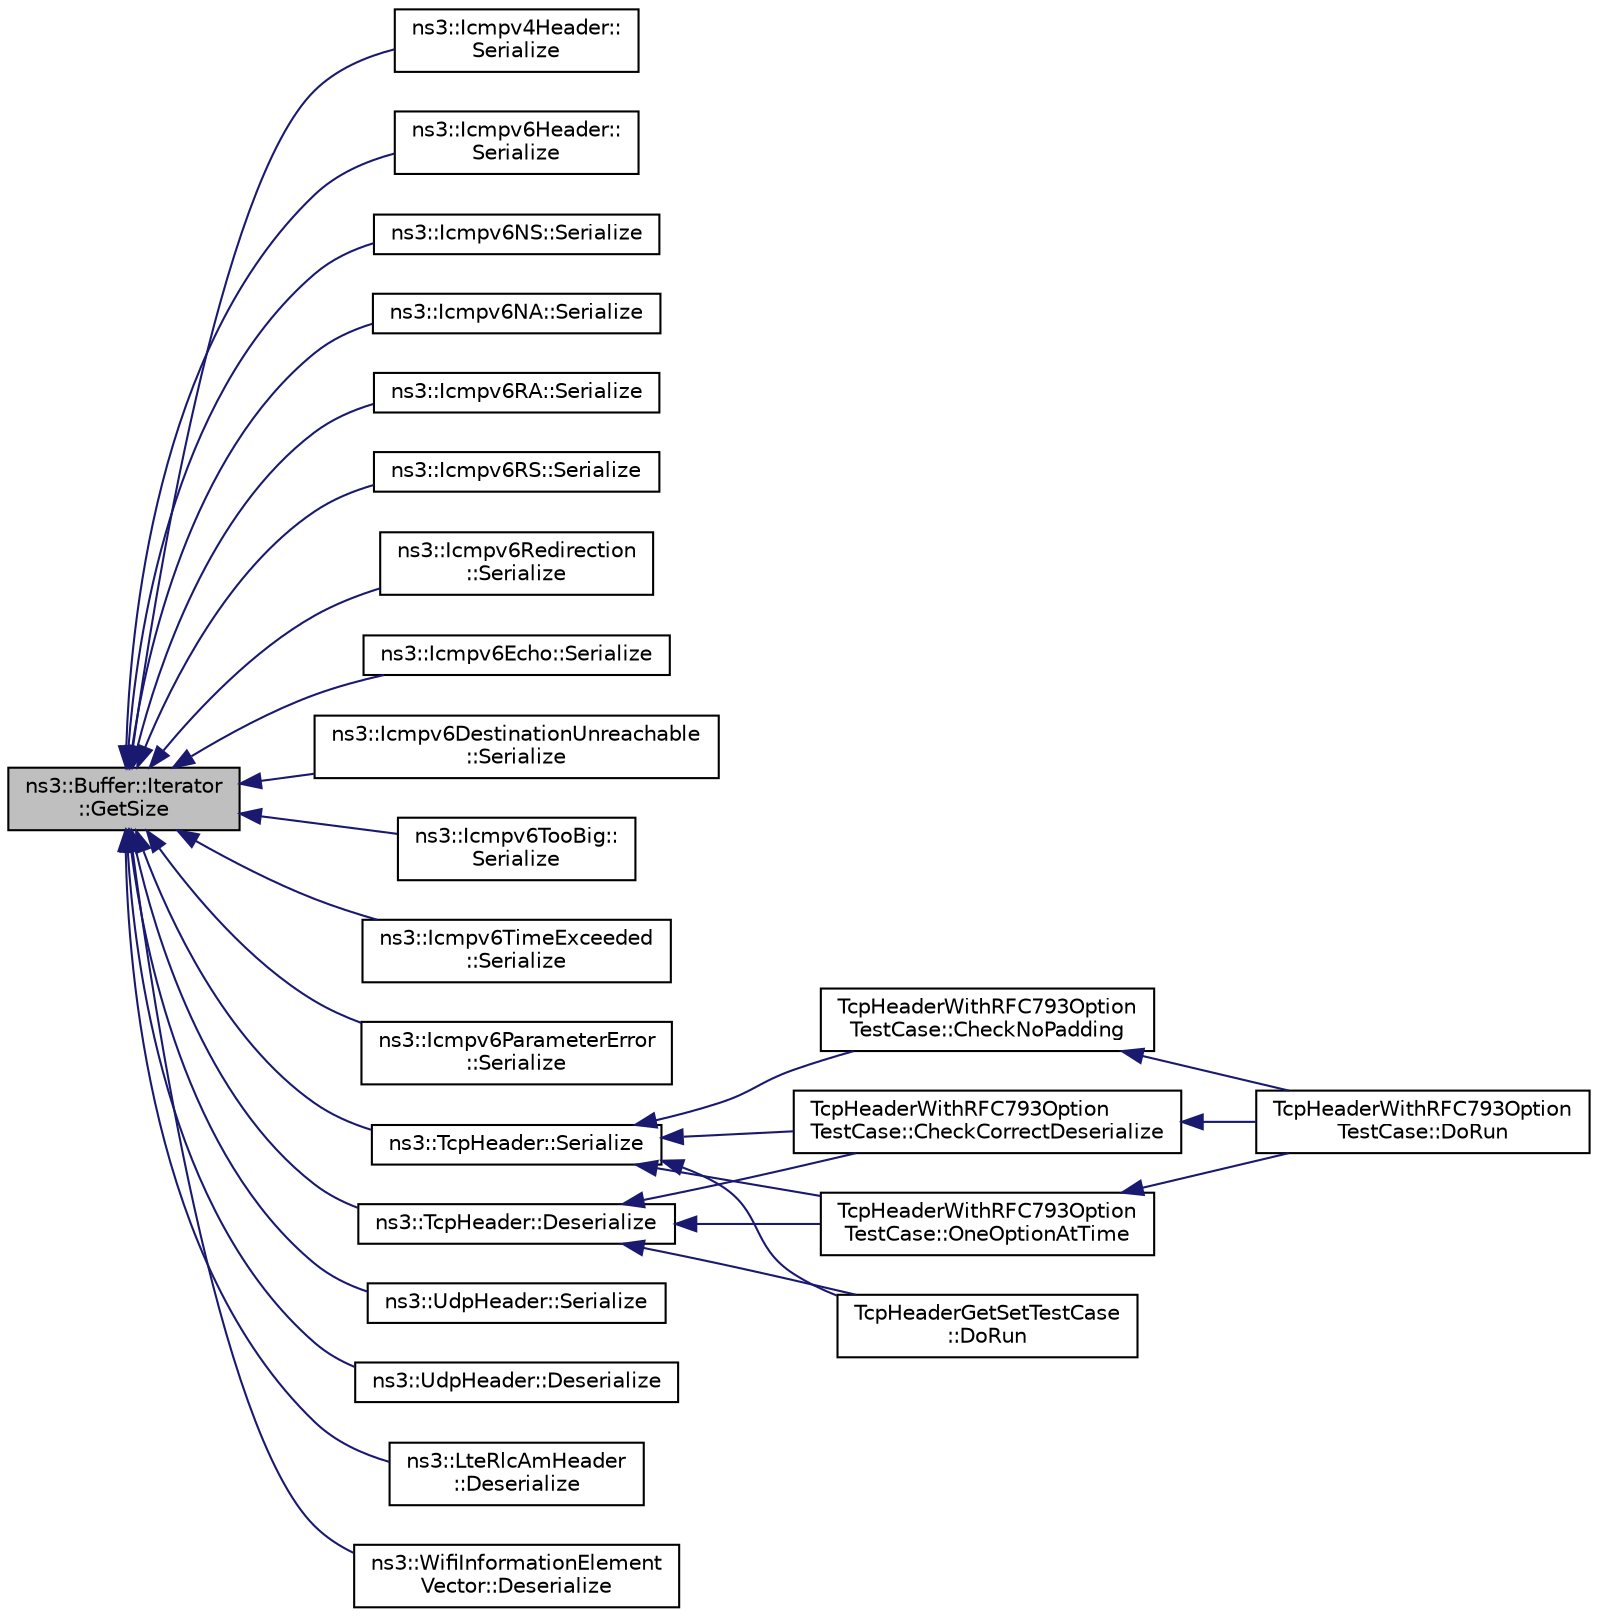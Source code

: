 digraph "ns3::Buffer::Iterator::GetSize"
{
  edge [fontname="Helvetica",fontsize="10",labelfontname="Helvetica",labelfontsize="10"];
  node [fontname="Helvetica",fontsize="10",shape=record];
  rankdir="LR";
  Node1 [label="ns3::Buffer::Iterator\l::GetSize",height=0.2,width=0.4,color="black", fillcolor="grey75", style="filled", fontcolor="black"];
  Node1 -> Node2 [dir="back",color="midnightblue",fontsize="10",style="solid"];
  Node2 [label="ns3::Icmpv4Header::\lSerialize",height=0.2,width=0.4,color="black", fillcolor="white", style="filled",URL="$d6/dde/classns3_1_1Icmpv4Header.html#a8a99d2c9a7cd91e84efbee9a61606ced"];
  Node1 -> Node3 [dir="back",color="midnightblue",fontsize="10",style="solid"];
  Node3 [label="ns3::Icmpv6Header::\lSerialize",height=0.2,width=0.4,color="black", fillcolor="white", style="filled",URL="$d9/d73/classns3_1_1Icmpv6Header.html#a730861c09bbcc03f586a7b31656cbbc5",tooltip="Serialize the packet. "];
  Node1 -> Node4 [dir="back",color="midnightblue",fontsize="10",style="solid"];
  Node4 [label="ns3::Icmpv6NS::Serialize",height=0.2,width=0.4,color="black", fillcolor="white", style="filled",URL="$d7/da5/classns3_1_1Icmpv6NS.html#ad32a9d574a29228cddfc6e70aea129b7",tooltip="Serialize the packet. "];
  Node1 -> Node5 [dir="back",color="midnightblue",fontsize="10",style="solid"];
  Node5 [label="ns3::Icmpv6NA::Serialize",height=0.2,width=0.4,color="black", fillcolor="white", style="filled",URL="$d2/de8/classns3_1_1Icmpv6NA.html#a0fa9ef58e0cb6c9a5ed1d4c82745a02f",tooltip="Serialize the packet. "];
  Node1 -> Node6 [dir="back",color="midnightblue",fontsize="10",style="solid"];
  Node6 [label="ns3::Icmpv6RA::Serialize",height=0.2,width=0.4,color="black", fillcolor="white", style="filled",URL="$da/d73/classns3_1_1Icmpv6RA.html#afc9c2386a4c11b13c41d79f0dbc970cd",tooltip="Serialize the packet. "];
  Node1 -> Node7 [dir="back",color="midnightblue",fontsize="10",style="solid"];
  Node7 [label="ns3::Icmpv6RS::Serialize",height=0.2,width=0.4,color="black", fillcolor="white", style="filled",URL="$da/d2f/classns3_1_1Icmpv6RS.html#aa2e8d1a63701015e774a9a5d660dfde4",tooltip="Serialize the packet. "];
  Node1 -> Node8 [dir="back",color="midnightblue",fontsize="10",style="solid"];
  Node8 [label="ns3::Icmpv6Redirection\l::Serialize",height=0.2,width=0.4,color="black", fillcolor="white", style="filled",URL="$de/da3/classns3_1_1Icmpv6Redirection.html#a3d278de1bcf39046510795bd78a4acfa",tooltip="Serialize the packet. "];
  Node1 -> Node9 [dir="back",color="midnightblue",fontsize="10",style="solid"];
  Node9 [label="ns3::Icmpv6Echo::Serialize",height=0.2,width=0.4,color="black", fillcolor="white", style="filled",URL="$d6/d5b/classns3_1_1Icmpv6Echo.html#ae00908cfd1912f20da4ad804ce73ba1d",tooltip="Serialize the packet. "];
  Node1 -> Node10 [dir="back",color="midnightblue",fontsize="10",style="solid"];
  Node10 [label="ns3::Icmpv6DestinationUnreachable\l::Serialize",height=0.2,width=0.4,color="black", fillcolor="white", style="filled",URL="$d1/deb/classns3_1_1Icmpv6DestinationUnreachable.html#a97ea83de54f105a43a8386e2934fe732",tooltip="Serialize the packet. "];
  Node1 -> Node11 [dir="back",color="midnightblue",fontsize="10",style="solid"];
  Node11 [label="ns3::Icmpv6TooBig::\lSerialize",height=0.2,width=0.4,color="black", fillcolor="white", style="filled",URL="$d3/d1b/classns3_1_1Icmpv6TooBig.html#ae8042b6593cfb81dad23e60c588e7b21",tooltip="Serialize the packet. "];
  Node1 -> Node12 [dir="back",color="midnightblue",fontsize="10",style="solid"];
  Node12 [label="ns3::Icmpv6TimeExceeded\l::Serialize",height=0.2,width=0.4,color="black", fillcolor="white", style="filled",URL="$d5/db1/classns3_1_1Icmpv6TimeExceeded.html#a8cc2085dcd82138138cdc2029280a60f",tooltip="Serialize the packet. "];
  Node1 -> Node13 [dir="back",color="midnightblue",fontsize="10",style="solid"];
  Node13 [label="ns3::Icmpv6ParameterError\l::Serialize",height=0.2,width=0.4,color="black", fillcolor="white", style="filled",URL="$d8/dd7/classns3_1_1Icmpv6ParameterError.html#a72ba841a8b45117a67cfb9a89ffd677b",tooltip="Serialize the packet. "];
  Node1 -> Node14 [dir="back",color="midnightblue",fontsize="10",style="solid"];
  Node14 [label="ns3::TcpHeader::Serialize",height=0.2,width=0.4,color="black", fillcolor="white", style="filled",URL="$d0/d46/classns3_1_1TcpHeader.html#ab492a55e7e9a54ec4938035696877aa3"];
  Node14 -> Node15 [dir="back",color="midnightblue",fontsize="10",style="solid"];
  Node15 [label="TcpHeaderGetSetTestCase\l::DoRun",height=0.2,width=0.4,color="black", fillcolor="white", style="filled",URL="$d0/d33/classTcpHeaderGetSetTestCase.html#ae5c6a3e802b8648d197d5a22509acf49",tooltip="Implementation to actually run this TestCase. "];
  Node14 -> Node16 [dir="back",color="midnightblue",fontsize="10",style="solid"];
  Node16 [label="TcpHeaderWithRFC793Option\lTestCase::CheckCorrectDeserialize",height=0.2,width=0.4,color="black", fillcolor="white", style="filled",URL="$d6/d39/classTcpHeaderWithRFC793OptionTestCase.html#ad8478f3d6d33caa92f933389f8d8419b",tooltip="Check the correct header deserialization. "];
  Node16 -> Node17 [dir="back",color="midnightblue",fontsize="10",style="solid"];
  Node17 [label="TcpHeaderWithRFC793Option\lTestCase::DoRun",height=0.2,width=0.4,color="black", fillcolor="white", style="filled",URL="$d6/d39/classTcpHeaderWithRFC793OptionTestCase.html#a52dc5f29802269d2d160f897a7933406",tooltip="Implementation to actually run this TestCase. "];
  Node14 -> Node18 [dir="back",color="midnightblue",fontsize="10",style="solid"];
  Node18 [label="TcpHeaderWithRFC793Option\lTestCase::CheckNoPadding",height=0.2,width=0.4,color="black", fillcolor="white", style="filled",URL="$d6/d39/classTcpHeaderWithRFC793OptionTestCase.html#ac054655b0adbd8c76eab91590eb246c4",tooltip="Check an header for the correct padding. "];
  Node18 -> Node17 [dir="back",color="midnightblue",fontsize="10",style="solid"];
  Node14 -> Node19 [dir="back",color="midnightblue",fontsize="10",style="solid"];
  Node19 [label="TcpHeaderWithRFC793Option\lTestCase::OneOptionAtTime",height=0.2,width=0.4,color="black", fillcolor="white", style="filled",URL="$d6/d39/classTcpHeaderWithRFC793OptionTestCase.html#a4f736353f198886b49418a84756e48de",tooltip="Check an header with only one kind of option. "];
  Node19 -> Node17 [dir="back",color="midnightblue",fontsize="10",style="solid"];
  Node1 -> Node20 [dir="back",color="midnightblue",fontsize="10",style="solid"];
  Node20 [label="ns3::TcpHeader::Deserialize",height=0.2,width=0.4,color="black", fillcolor="white", style="filled",URL="$d0/d46/classns3_1_1TcpHeader.html#ac9ebbec6f00c4d7d040c1d68dbe8c793"];
  Node20 -> Node15 [dir="back",color="midnightblue",fontsize="10",style="solid"];
  Node20 -> Node16 [dir="back",color="midnightblue",fontsize="10",style="solid"];
  Node20 -> Node19 [dir="back",color="midnightblue",fontsize="10",style="solid"];
  Node1 -> Node21 [dir="back",color="midnightblue",fontsize="10",style="solid"];
  Node21 [label="ns3::UdpHeader::Serialize",height=0.2,width=0.4,color="black", fillcolor="white", style="filled",URL="$d3/dc4/classns3_1_1UdpHeader.html#a5243cf0bfa2bc7f510c8e6c8a5801194"];
  Node1 -> Node22 [dir="back",color="midnightblue",fontsize="10",style="solid"];
  Node22 [label="ns3::UdpHeader::Deserialize",height=0.2,width=0.4,color="black", fillcolor="white", style="filled",URL="$d3/dc4/classns3_1_1UdpHeader.html#a68b4a7689b1741057d91f4360eb71493"];
  Node1 -> Node23 [dir="back",color="midnightblue",fontsize="10",style="solid"];
  Node23 [label="ns3::LteRlcAmHeader\l::Deserialize",height=0.2,width=0.4,color="black", fillcolor="white", style="filled",URL="$d0/da6/classns3_1_1LteRlcAmHeader.html#abc3714ee128319f59a491a97622c2690"];
  Node1 -> Node24 [dir="back",color="midnightblue",fontsize="10",style="solid"];
  Node24 [label="ns3::WifiInformationElement\lVector::Deserialize",height=0.2,width=0.4,color="black", fillcolor="white", style="filled",URL="$d7/db5/classns3_1_1WifiInformationElementVector.html#a251b746f2d3a1918a252072b65a53ae5"];
}
